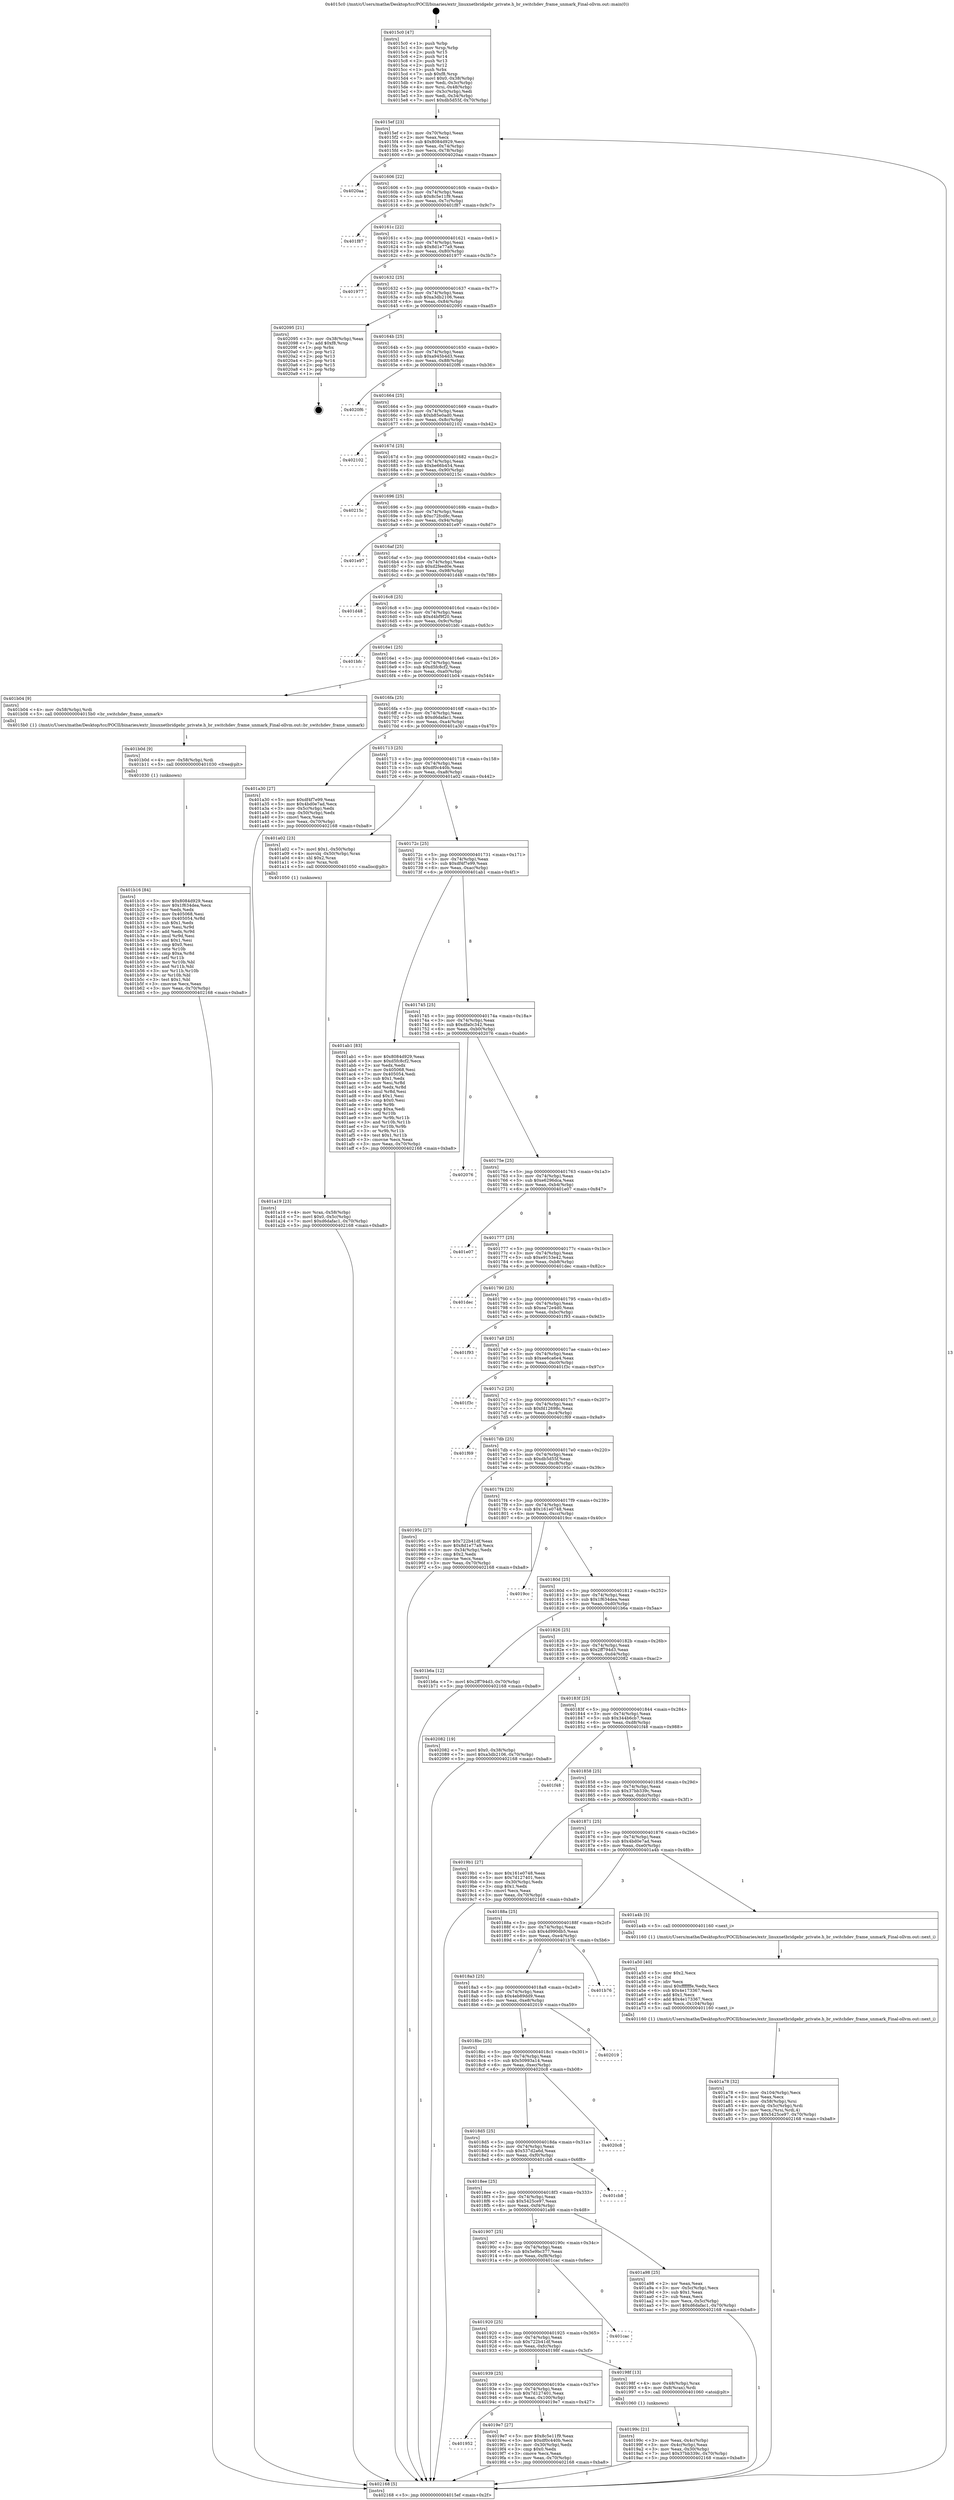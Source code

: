 digraph "0x4015c0" {
  label = "0x4015c0 (/mnt/c/Users/mathe/Desktop/tcc/POCII/binaries/extr_linuxnetbridgebr_private.h_br_switchdev_frame_unmark_Final-ollvm.out::main(0))"
  labelloc = "t"
  node[shape=record]

  Entry [label="",width=0.3,height=0.3,shape=circle,fillcolor=black,style=filled]
  "0x4015ef" [label="{
     0x4015ef [23]\l
     | [instrs]\l
     &nbsp;&nbsp;0x4015ef \<+3\>: mov -0x70(%rbp),%eax\l
     &nbsp;&nbsp;0x4015f2 \<+2\>: mov %eax,%ecx\l
     &nbsp;&nbsp;0x4015f4 \<+6\>: sub $0x8084d929,%ecx\l
     &nbsp;&nbsp;0x4015fa \<+3\>: mov %eax,-0x74(%rbp)\l
     &nbsp;&nbsp;0x4015fd \<+3\>: mov %ecx,-0x78(%rbp)\l
     &nbsp;&nbsp;0x401600 \<+6\>: je 00000000004020aa \<main+0xaea\>\l
  }"]
  "0x4020aa" [label="{
     0x4020aa\l
  }", style=dashed]
  "0x401606" [label="{
     0x401606 [22]\l
     | [instrs]\l
     &nbsp;&nbsp;0x401606 \<+5\>: jmp 000000000040160b \<main+0x4b\>\l
     &nbsp;&nbsp;0x40160b \<+3\>: mov -0x74(%rbp),%eax\l
     &nbsp;&nbsp;0x40160e \<+5\>: sub $0x8c5e11f9,%eax\l
     &nbsp;&nbsp;0x401613 \<+3\>: mov %eax,-0x7c(%rbp)\l
     &nbsp;&nbsp;0x401616 \<+6\>: je 0000000000401f87 \<main+0x9c7\>\l
  }"]
  Exit [label="",width=0.3,height=0.3,shape=circle,fillcolor=black,style=filled,peripheries=2]
  "0x401f87" [label="{
     0x401f87\l
  }", style=dashed]
  "0x40161c" [label="{
     0x40161c [22]\l
     | [instrs]\l
     &nbsp;&nbsp;0x40161c \<+5\>: jmp 0000000000401621 \<main+0x61\>\l
     &nbsp;&nbsp;0x401621 \<+3\>: mov -0x74(%rbp),%eax\l
     &nbsp;&nbsp;0x401624 \<+5\>: sub $0x8d1e77a9,%eax\l
     &nbsp;&nbsp;0x401629 \<+3\>: mov %eax,-0x80(%rbp)\l
     &nbsp;&nbsp;0x40162c \<+6\>: je 0000000000401977 \<main+0x3b7\>\l
  }"]
  "0x401b16" [label="{
     0x401b16 [84]\l
     | [instrs]\l
     &nbsp;&nbsp;0x401b16 \<+5\>: mov $0x8084d929,%eax\l
     &nbsp;&nbsp;0x401b1b \<+5\>: mov $0x1f634dea,%ecx\l
     &nbsp;&nbsp;0x401b20 \<+2\>: xor %edx,%edx\l
     &nbsp;&nbsp;0x401b22 \<+7\>: mov 0x405068,%esi\l
     &nbsp;&nbsp;0x401b29 \<+8\>: mov 0x405054,%r8d\l
     &nbsp;&nbsp;0x401b31 \<+3\>: sub $0x1,%edx\l
     &nbsp;&nbsp;0x401b34 \<+3\>: mov %esi,%r9d\l
     &nbsp;&nbsp;0x401b37 \<+3\>: add %edx,%r9d\l
     &nbsp;&nbsp;0x401b3a \<+4\>: imul %r9d,%esi\l
     &nbsp;&nbsp;0x401b3e \<+3\>: and $0x1,%esi\l
     &nbsp;&nbsp;0x401b41 \<+3\>: cmp $0x0,%esi\l
     &nbsp;&nbsp;0x401b44 \<+4\>: sete %r10b\l
     &nbsp;&nbsp;0x401b48 \<+4\>: cmp $0xa,%r8d\l
     &nbsp;&nbsp;0x401b4c \<+4\>: setl %r11b\l
     &nbsp;&nbsp;0x401b50 \<+3\>: mov %r10b,%bl\l
     &nbsp;&nbsp;0x401b53 \<+3\>: and %r11b,%bl\l
     &nbsp;&nbsp;0x401b56 \<+3\>: xor %r11b,%r10b\l
     &nbsp;&nbsp;0x401b59 \<+3\>: or %r10b,%bl\l
     &nbsp;&nbsp;0x401b5c \<+3\>: test $0x1,%bl\l
     &nbsp;&nbsp;0x401b5f \<+3\>: cmovne %ecx,%eax\l
     &nbsp;&nbsp;0x401b62 \<+3\>: mov %eax,-0x70(%rbp)\l
     &nbsp;&nbsp;0x401b65 \<+5\>: jmp 0000000000402168 \<main+0xba8\>\l
  }"]
  "0x401977" [label="{
     0x401977\l
  }", style=dashed]
  "0x401632" [label="{
     0x401632 [25]\l
     | [instrs]\l
     &nbsp;&nbsp;0x401632 \<+5\>: jmp 0000000000401637 \<main+0x77\>\l
     &nbsp;&nbsp;0x401637 \<+3\>: mov -0x74(%rbp),%eax\l
     &nbsp;&nbsp;0x40163a \<+5\>: sub $0xa3db2106,%eax\l
     &nbsp;&nbsp;0x40163f \<+6\>: mov %eax,-0x84(%rbp)\l
     &nbsp;&nbsp;0x401645 \<+6\>: je 0000000000402095 \<main+0xad5\>\l
  }"]
  "0x401b0d" [label="{
     0x401b0d [9]\l
     | [instrs]\l
     &nbsp;&nbsp;0x401b0d \<+4\>: mov -0x58(%rbp),%rdi\l
     &nbsp;&nbsp;0x401b11 \<+5\>: call 0000000000401030 \<free@plt\>\l
     | [calls]\l
     &nbsp;&nbsp;0x401030 \{1\} (unknown)\l
  }"]
  "0x402095" [label="{
     0x402095 [21]\l
     | [instrs]\l
     &nbsp;&nbsp;0x402095 \<+3\>: mov -0x38(%rbp),%eax\l
     &nbsp;&nbsp;0x402098 \<+7\>: add $0xf8,%rsp\l
     &nbsp;&nbsp;0x40209f \<+1\>: pop %rbx\l
     &nbsp;&nbsp;0x4020a0 \<+2\>: pop %r12\l
     &nbsp;&nbsp;0x4020a2 \<+2\>: pop %r13\l
     &nbsp;&nbsp;0x4020a4 \<+2\>: pop %r14\l
     &nbsp;&nbsp;0x4020a6 \<+2\>: pop %r15\l
     &nbsp;&nbsp;0x4020a8 \<+1\>: pop %rbp\l
     &nbsp;&nbsp;0x4020a9 \<+1\>: ret\l
  }"]
  "0x40164b" [label="{
     0x40164b [25]\l
     | [instrs]\l
     &nbsp;&nbsp;0x40164b \<+5\>: jmp 0000000000401650 \<main+0x90\>\l
     &nbsp;&nbsp;0x401650 \<+3\>: mov -0x74(%rbp),%eax\l
     &nbsp;&nbsp;0x401653 \<+5\>: sub $0xa945b4d3,%eax\l
     &nbsp;&nbsp;0x401658 \<+6\>: mov %eax,-0x88(%rbp)\l
     &nbsp;&nbsp;0x40165e \<+6\>: je 00000000004020f6 \<main+0xb36\>\l
  }"]
  "0x401a78" [label="{
     0x401a78 [32]\l
     | [instrs]\l
     &nbsp;&nbsp;0x401a78 \<+6\>: mov -0x104(%rbp),%ecx\l
     &nbsp;&nbsp;0x401a7e \<+3\>: imul %eax,%ecx\l
     &nbsp;&nbsp;0x401a81 \<+4\>: mov -0x58(%rbp),%rsi\l
     &nbsp;&nbsp;0x401a85 \<+4\>: movslq -0x5c(%rbp),%rdi\l
     &nbsp;&nbsp;0x401a89 \<+3\>: mov %ecx,(%rsi,%rdi,4)\l
     &nbsp;&nbsp;0x401a8c \<+7\>: movl $0x5425ce97,-0x70(%rbp)\l
     &nbsp;&nbsp;0x401a93 \<+5\>: jmp 0000000000402168 \<main+0xba8\>\l
  }"]
  "0x4020f6" [label="{
     0x4020f6\l
  }", style=dashed]
  "0x401664" [label="{
     0x401664 [25]\l
     | [instrs]\l
     &nbsp;&nbsp;0x401664 \<+5\>: jmp 0000000000401669 \<main+0xa9\>\l
     &nbsp;&nbsp;0x401669 \<+3\>: mov -0x74(%rbp),%eax\l
     &nbsp;&nbsp;0x40166c \<+5\>: sub $0xb85e0ad0,%eax\l
     &nbsp;&nbsp;0x401671 \<+6\>: mov %eax,-0x8c(%rbp)\l
     &nbsp;&nbsp;0x401677 \<+6\>: je 0000000000402102 \<main+0xb42\>\l
  }"]
  "0x401a50" [label="{
     0x401a50 [40]\l
     | [instrs]\l
     &nbsp;&nbsp;0x401a50 \<+5\>: mov $0x2,%ecx\l
     &nbsp;&nbsp;0x401a55 \<+1\>: cltd\l
     &nbsp;&nbsp;0x401a56 \<+2\>: idiv %ecx\l
     &nbsp;&nbsp;0x401a58 \<+6\>: imul $0xfffffffe,%edx,%ecx\l
     &nbsp;&nbsp;0x401a5e \<+6\>: sub $0x4e173367,%ecx\l
     &nbsp;&nbsp;0x401a64 \<+3\>: add $0x1,%ecx\l
     &nbsp;&nbsp;0x401a67 \<+6\>: add $0x4e173367,%ecx\l
     &nbsp;&nbsp;0x401a6d \<+6\>: mov %ecx,-0x104(%rbp)\l
     &nbsp;&nbsp;0x401a73 \<+5\>: call 0000000000401160 \<next_i\>\l
     | [calls]\l
     &nbsp;&nbsp;0x401160 \{1\} (/mnt/c/Users/mathe/Desktop/tcc/POCII/binaries/extr_linuxnetbridgebr_private.h_br_switchdev_frame_unmark_Final-ollvm.out::next_i)\l
  }"]
  "0x402102" [label="{
     0x402102\l
  }", style=dashed]
  "0x40167d" [label="{
     0x40167d [25]\l
     | [instrs]\l
     &nbsp;&nbsp;0x40167d \<+5\>: jmp 0000000000401682 \<main+0xc2\>\l
     &nbsp;&nbsp;0x401682 \<+3\>: mov -0x74(%rbp),%eax\l
     &nbsp;&nbsp;0x401685 \<+5\>: sub $0xbe66b454,%eax\l
     &nbsp;&nbsp;0x40168a \<+6\>: mov %eax,-0x90(%rbp)\l
     &nbsp;&nbsp;0x401690 \<+6\>: je 000000000040215c \<main+0xb9c\>\l
  }"]
  "0x401a19" [label="{
     0x401a19 [23]\l
     | [instrs]\l
     &nbsp;&nbsp;0x401a19 \<+4\>: mov %rax,-0x58(%rbp)\l
     &nbsp;&nbsp;0x401a1d \<+7\>: movl $0x0,-0x5c(%rbp)\l
     &nbsp;&nbsp;0x401a24 \<+7\>: movl $0xd6dafac1,-0x70(%rbp)\l
     &nbsp;&nbsp;0x401a2b \<+5\>: jmp 0000000000402168 \<main+0xba8\>\l
  }"]
  "0x40215c" [label="{
     0x40215c\l
  }", style=dashed]
  "0x401696" [label="{
     0x401696 [25]\l
     | [instrs]\l
     &nbsp;&nbsp;0x401696 \<+5\>: jmp 000000000040169b \<main+0xdb\>\l
     &nbsp;&nbsp;0x40169b \<+3\>: mov -0x74(%rbp),%eax\l
     &nbsp;&nbsp;0x40169e \<+5\>: sub $0xc72fcd8c,%eax\l
     &nbsp;&nbsp;0x4016a3 \<+6\>: mov %eax,-0x94(%rbp)\l
     &nbsp;&nbsp;0x4016a9 \<+6\>: je 0000000000401e97 \<main+0x8d7\>\l
  }"]
  "0x401952" [label="{
     0x401952\l
  }", style=dashed]
  "0x401e97" [label="{
     0x401e97\l
  }", style=dashed]
  "0x4016af" [label="{
     0x4016af [25]\l
     | [instrs]\l
     &nbsp;&nbsp;0x4016af \<+5\>: jmp 00000000004016b4 \<main+0xf4\>\l
     &nbsp;&nbsp;0x4016b4 \<+3\>: mov -0x74(%rbp),%eax\l
     &nbsp;&nbsp;0x4016b7 \<+5\>: sub $0xd2feed0e,%eax\l
     &nbsp;&nbsp;0x4016bc \<+6\>: mov %eax,-0x98(%rbp)\l
     &nbsp;&nbsp;0x4016c2 \<+6\>: je 0000000000401d48 \<main+0x788\>\l
  }"]
  "0x4019e7" [label="{
     0x4019e7 [27]\l
     | [instrs]\l
     &nbsp;&nbsp;0x4019e7 \<+5\>: mov $0x8c5e11f9,%eax\l
     &nbsp;&nbsp;0x4019ec \<+5\>: mov $0xdf0c440b,%ecx\l
     &nbsp;&nbsp;0x4019f1 \<+3\>: mov -0x30(%rbp),%edx\l
     &nbsp;&nbsp;0x4019f4 \<+3\>: cmp $0x0,%edx\l
     &nbsp;&nbsp;0x4019f7 \<+3\>: cmove %ecx,%eax\l
     &nbsp;&nbsp;0x4019fa \<+3\>: mov %eax,-0x70(%rbp)\l
     &nbsp;&nbsp;0x4019fd \<+5\>: jmp 0000000000402168 \<main+0xba8\>\l
  }"]
  "0x401d48" [label="{
     0x401d48\l
  }", style=dashed]
  "0x4016c8" [label="{
     0x4016c8 [25]\l
     | [instrs]\l
     &nbsp;&nbsp;0x4016c8 \<+5\>: jmp 00000000004016cd \<main+0x10d\>\l
     &nbsp;&nbsp;0x4016cd \<+3\>: mov -0x74(%rbp),%eax\l
     &nbsp;&nbsp;0x4016d0 \<+5\>: sub $0xd4bf9f20,%eax\l
     &nbsp;&nbsp;0x4016d5 \<+6\>: mov %eax,-0x9c(%rbp)\l
     &nbsp;&nbsp;0x4016db \<+6\>: je 0000000000401bfc \<main+0x63c\>\l
  }"]
  "0x40199c" [label="{
     0x40199c [21]\l
     | [instrs]\l
     &nbsp;&nbsp;0x40199c \<+3\>: mov %eax,-0x4c(%rbp)\l
     &nbsp;&nbsp;0x40199f \<+3\>: mov -0x4c(%rbp),%eax\l
     &nbsp;&nbsp;0x4019a2 \<+3\>: mov %eax,-0x30(%rbp)\l
     &nbsp;&nbsp;0x4019a5 \<+7\>: movl $0x37bb339c,-0x70(%rbp)\l
     &nbsp;&nbsp;0x4019ac \<+5\>: jmp 0000000000402168 \<main+0xba8\>\l
  }"]
  "0x401bfc" [label="{
     0x401bfc\l
  }", style=dashed]
  "0x4016e1" [label="{
     0x4016e1 [25]\l
     | [instrs]\l
     &nbsp;&nbsp;0x4016e1 \<+5\>: jmp 00000000004016e6 \<main+0x126\>\l
     &nbsp;&nbsp;0x4016e6 \<+3\>: mov -0x74(%rbp),%eax\l
     &nbsp;&nbsp;0x4016e9 \<+5\>: sub $0xd5fc8cf2,%eax\l
     &nbsp;&nbsp;0x4016ee \<+6\>: mov %eax,-0xa0(%rbp)\l
     &nbsp;&nbsp;0x4016f4 \<+6\>: je 0000000000401b04 \<main+0x544\>\l
  }"]
  "0x401939" [label="{
     0x401939 [25]\l
     | [instrs]\l
     &nbsp;&nbsp;0x401939 \<+5\>: jmp 000000000040193e \<main+0x37e\>\l
     &nbsp;&nbsp;0x40193e \<+3\>: mov -0x74(%rbp),%eax\l
     &nbsp;&nbsp;0x401941 \<+5\>: sub $0x7d127401,%eax\l
     &nbsp;&nbsp;0x401946 \<+6\>: mov %eax,-0x100(%rbp)\l
     &nbsp;&nbsp;0x40194c \<+6\>: je 00000000004019e7 \<main+0x427\>\l
  }"]
  "0x401b04" [label="{
     0x401b04 [9]\l
     | [instrs]\l
     &nbsp;&nbsp;0x401b04 \<+4\>: mov -0x58(%rbp),%rdi\l
     &nbsp;&nbsp;0x401b08 \<+5\>: call 00000000004015b0 \<br_switchdev_frame_unmark\>\l
     | [calls]\l
     &nbsp;&nbsp;0x4015b0 \{1\} (/mnt/c/Users/mathe/Desktop/tcc/POCII/binaries/extr_linuxnetbridgebr_private.h_br_switchdev_frame_unmark_Final-ollvm.out::br_switchdev_frame_unmark)\l
  }"]
  "0x4016fa" [label="{
     0x4016fa [25]\l
     | [instrs]\l
     &nbsp;&nbsp;0x4016fa \<+5\>: jmp 00000000004016ff \<main+0x13f\>\l
     &nbsp;&nbsp;0x4016ff \<+3\>: mov -0x74(%rbp),%eax\l
     &nbsp;&nbsp;0x401702 \<+5\>: sub $0xd6dafac1,%eax\l
     &nbsp;&nbsp;0x401707 \<+6\>: mov %eax,-0xa4(%rbp)\l
     &nbsp;&nbsp;0x40170d \<+6\>: je 0000000000401a30 \<main+0x470\>\l
  }"]
  "0x40198f" [label="{
     0x40198f [13]\l
     | [instrs]\l
     &nbsp;&nbsp;0x40198f \<+4\>: mov -0x48(%rbp),%rax\l
     &nbsp;&nbsp;0x401993 \<+4\>: mov 0x8(%rax),%rdi\l
     &nbsp;&nbsp;0x401997 \<+5\>: call 0000000000401060 \<atoi@plt\>\l
     | [calls]\l
     &nbsp;&nbsp;0x401060 \{1\} (unknown)\l
  }"]
  "0x401a30" [label="{
     0x401a30 [27]\l
     | [instrs]\l
     &nbsp;&nbsp;0x401a30 \<+5\>: mov $0xdf4f7e99,%eax\l
     &nbsp;&nbsp;0x401a35 \<+5\>: mov $0x4bd0e7ad,%ecx\l
     &nbsp;&nbsp;0x401a3a \<+3\>: mov -0x5c(%rbp),%edx\l
     &nbsp;&nbsp;0x401a3d \<+3\>: cmp -0x50(%rbp),%edx\l
     &nbsp;&nbsp;0x401a40 \<+3\>: cmovl %ecx,%eax\l
     &nbsp;&nbsp;0x401a43 \<+3\>: mov %eax,-0x70(%rbp)\l
     &nbsp;&nbsp;0x401a46 \<+5\>: jmp 0000000000402168 \<main+0xba8\>\l
  }"]
  "0x401713" [label="{
     0x401713 [25]\l
     | [instrs]\l
     &nbsp;&nbsp;0x401713 \<+5\>: jmp 0000000000401718 \<main+0x158\>\l
     &nbsp;&nbsp;0x401718 \<+3\>: mov -0x74(%rbp),%eax\l
     &nbsp;&nbsp;0x40171b \<+5\>: sub $0xdf0c440b,%eax\l
     &nbsp;&nbsp;0x401720 \<+6\>: mov %eax,-0xa8(%rbp)\l
     &nbsp;&nbsp;0x401726 \<+6\>: je 0000000000401a02 \<main+0x442\>\l
  }"]
  "0x401920" [label="{
     0x401920 [25]\l
     | [instrs]\l
     &nbsp;&nbsp;0x401920 \<+5\>: jmp 0000000000401925 \<main+0x365\>\l
     &nbsp;&nbsp;0x401925 \<+3\>: mov -0x74(%rbp),%eax\l
     &nbsp;&nbsp;0x401928 \<+5\>: sub $0x722b41df,%eax\l
     &nbsp;&nbsp;0x40192d \<+6\>: mov %eax,-0xfc(%rbp)\l
     &nbsp;&nbsp;0x401933 \<+6\>: je 000000000040198f \<main+0x3cf\>\l
  }"]
  "0x401a02" [label="{
     0x401a02 [23]\l
     | [instrs]\l
     &nbsp;&nbsp;0x401a02 \<+7\>: movl $0x1,-0x50(%rbp)\l
     &nbsp;&nbsp;0x401a09 \<+4\>: movslq -0x50(%rbp),%rax\l
     &nbsp;&nbsp;0x401a0d \<+4\>: shl $0x2,%rax\l
     &nbsp;&nbsp;0x401a11 \<+3\>: mov %rax,%rdi\l
     &nbsp;&nbsp;0x401a14 \<+5\>: call 0000000000401050 \<malloc@plt\>\l
     | [calls]\l
     &nbsp;&nbsp;0x401050 \{1\} (unknown)\l
  }"]
  "0x40172c" [label="{
     0x40172c [25]\l
     | [instrs]\l
     &nbsp;&nbsp;0x40172c \<+5\>: jmp 0000000000401731 \<main+0x171\>\l
     &nbsp;&nbsp;0x401731 \<+3\>: mov -0x74(%rbp),%eax\l
     &nbsp;&nbsp;0x401734 \<+5\>: sub $0xdf4f7e99,%eax\l
     &nbsp;&nbsp;0x401739 \<+6\>: mov %eax,-0xac(%rbp)\l
     &nbsp;&nbsp;0x40173f \<+6\>: je 0000000000401ab1 \<main+0x4f1\>\l
  }"]
  "0x401cac" [label="{
     0x401cac\l
  }", style=dashed]
  "0x401ab1" [label="{
     0x401ab1 [83]\l
     | [instrs]\l
     &nbsp;&nbsp;0x401ab1 \<+5\>: mov $0x8084d929,%eax\l
     &nbsp;&nbsp;0x401ab6 \<+5\>: mov $0xd5fc8cf2,%ecx\l
     &nbsp;&nbsp;0x401abb \<+2\>: xor %edx,%edx\l
     &nbsp;&nbsp;0x401abd \<+7\>: mov 0x405068,%esi\l
     &nbsp;&nbsp;0x401ac4 \<+7\>: mov 0x405054,%edi\l
     &nbsp;&nbsp;0x401acb \<+3\>: sub $0x1,%edx\l
     &nbsp;&nbsp;0x401ace \<+3\>: mov %esi,%r8d\l
     &nbsp;&nbsp;0x401ad1 \<+3\>: add %edx,%r8d\l
     &nbsp;&nbsp;0x401ad4 \<+4\>: imul %r8d,%esi\l
     &nbsp;&nbsp;0x401ad8 \<+3\>: and $0x1,%esi\l
     &nbsp;&nbsp;0x401adb \<+3\>: cmp $0x0,%esi\l
     &nbsp;&nbsp;0x401ade \<+4\>: sete %r9b\l
     &nbsp;&nbsp;0x401ae2 \<+3\>: cmp $0xa,%edi\l
     &nbsp;&nbsp;0x401ae5 \<+4\>: setl %r10b\l
     &nbsp;&nbsp;0x401ae9 \<+3\>: mov %r9b,%r11b\l
     &nbsp;&nbsp;0x401aec \<+3\>: and %r10b,%r11b\l
     &nbsp;&nbsp;0x401aef \<+3\>: xor %r10b,%r9b\l
     &nbsp;&nbsp;0x401af2 \<+3\>: or %r9b,%r11b\l
     &nbsp;&nbsp;0x401af5 \<+4\>: test $0x1,%r11b\l
     &nbsp;&nbsp;0x401af9 \<+3\>: cmovne %ecx,%eax\l
     &nbsp;&nbsp;0x401afc \<+3\>: mov %eax,-0x70(%rbp)\l
     &nbsp;&nbsp;0x401aff \<+5\>: jmp 0000000000402168 \<main+0xba8\>\l
  }"]
  "0x401745" [label="{
     0x401745 [25]\l
     | [instrs]\l
     &nbsp;&nbsp;0x401745 \<+5\>: jmp 000000000040174a \<main+0x18a\>\l
     &nbsp;&nbsp;0x40174a \<+3\>: mov -0x74(%rbp),%eax\l
     &nbsp;&nbsp;0x40174d \<+5\>: sub $0xdfa0c342,%eax\l
     &nbsp;&nbsp;0x401752 \<+6\>: mov %eax,-0xb0(%rbp)\l
     &nbsp;&nbsp;0x401758 \<+6\>: je 0000000000402076 \<main+0xab6\>\l
  }"]
  "0x401907" [label="{
     0x401907 [25]\l
     | [instrs]\l
     &nbsp;&nbsp;0x401907 \<+5\>: jmp 000000000040190c \<main+0x34c\>\l
     &nbsp;&nbsp;0x40190c \<+3\>: mov -0x74(%rbp),%eax\l
     &nbsp;&nbsp;0x40190f \<+5\>: sub $0x5e9bc377,%eax\l
     &nbsp;&nbsp;0x401914 \<+6\>: mov %eax,-0xf8(%rbp)\l
     &nbsp;&nbsp;0x40191a \<+6\>: je 0000000000401cac \<main+0x6ec\>\l
  }"]
  "0x402076" [label="{
     0x402076\l
  }", style=dashed]
  "0x40175e" [label="{
     0x40175e [25]\l
     | [instrs]\l
     &nbsp;&nbsp;0x40175e \<+5\>: jmp 0000000000401763 \<main+0x1a3\>\l
     &nbsp;&nbsp;0x401763 \<+3\>: mov -0x74(%rbp),%eax\l
     &nbsp;&nbsp;0x401766 \<+5\>: sub $0xe6296dca,%eax\l
     &nbsp;&nbsp;0x40176b \<+6\>: mov %eax,-0xb4(%rbp)\l
     &nbsp;&nbsp;0x401771 \<+6\>: je 0000000000401e07 \<main+0x847\>\l
  }"]
  "0x401a98" [label="{
     0x401a98 [25]\l
     | [instrs]\l
     &nbsp;&nbsp;0x401a98 \<+2\>: xor %eax,%eax\l
     &nbsp;&nbsp;0x401a9a \<+3\>: mov -0x5c(%rbp),%ecx\l
     &nbsp;&nbsp;0x401a9d \<+3\>: sub $0x1,%eax\l
     &nbsp;&nbsp;0x401aa0 \<+2\>: sub %eax,%ecx\l
     &nbsp;&nbsp;0x401aa2 \<+3\>: mov %ecx,-0x5c(%rbp)\l
     &nbsp;&nbsp;0x401aa5 \<+7\>: movl $0xd6dafac1,-0x70(%rbp)\l
     &nbsp;&nbsp;0x401aac \<+5\>: jmp 0000000000402168 \<main+0xba8\>\l
  }"]
  "0x401e07" [label="{
     0x401e07\l
  }", style=dashed]
  "0x401777" [label="{
     0x401777 [25]\l
     | [instrs]\l
     &nbsp;&nbsp;0x401777 \<+5\>: jmp 000000000040177c \<main+0x1bc\>\l
     &nbsp;&nbsp;0x40177c \<+3\>: mov -0x74(%rbp),%eax\l
     &nbsp;&nbsp;0x40177f \<+5\>: sub $0xe9153e42,%eax\l
     &nbsp;&nbsp;0x401784 \<+6\>: mov %eax,-0xb8(%rbp)\l
     &nbsp;&nbsp;0x40178a \<+6\>: je 0000000000401dec \<main+0x82c\>\l
  }"]
  "0x4018ee" [label="{
     0x4018ee [25]\l
     | [instrs]\l
     &nbsp;&nbsp;0x4018ee \<+5\>: jmp 00000000004018f3 \<main+0x333\>\l
     &nbsp;&nbsp;0x4018f3 \<+3\>: mov -0x74(%rbp),%eax\l
     &nbsp;&nbsp;0x4018f6 \<+5\>: sub $0x5425ce97,%eax\l
     &nbsp;&nbsp;0x4018fb \<+6\>: mov %eax,-0xf4(%rbp)\l
     &nbsp;&nbsp;0x401901 \<+6\>: je 0000000000401a98 \<main+0x4d8\>\l
  }"]
  "0x401dec" [label="{
     0x401dec\l
  }", style=dashed]
  "0x401790" [label="{
     0x401790 [25]\l
     | [instrs]\l
     &nbsp;&nbsp;0x401790 \<+5\>: jmp 0000000000401795 \<main+0x1d5\>\l
     &nbsp;&nbsp;0x401795 \<+3\>: mov -0x74(%rbp),%eax\l
     &nbsp;&nbsp;0x401798 \<+5\>: sub $0xea72e4d0,%eax\l
     &nbsp;&nbsp;0x40179d \<+6\>: mov %eax,-0xbc(%rbp)\l
     &nbsp;&nbsp;0x4017a3 \<+6\>: je 0000000000401f93 \<main+0x9d3\>\l
  }"]
  "0x401cb8" [label="{
     0x401cb8\l
  }", style=dashed]
  "0x401f93" [label="{
     0x401f93\l
  }", style=dashed]
  "0x4017a9" [label="{
     0x4017a9 [25]\l
     | [instrs]\l
     &nbsp;&nbsp;0x4017a9 \<+5\>: jmp 00000000004017ae \<main+0x1ee\>\l
     &nbsp;&nbsp;0x4017ae \<+3\>: mov -0x74(%rbp),%eax\l
     &nbsp;&nbsp;0x4017b1 \<+5\>: sub $0xee6ca6e4,%eax\l
     &nbsp;&nbsp;0x4017b6 \<+6\>: mov %eax,-0xc0(%rbp)\l
     &nbsp;&nbsp;0x4017bc \<+6\>: je 0000000000401f3c \<main+0x97c\>\l
  }"]
  "0x4018d5" [label="{
     0x4018d5 [25]\l
     | [instrs]\l
     &nbsp;&nbsp;0x4018d5 \<+5\>: jmp 00000000004018da \<main+0x31a\>\l
     &nbsp;&nbsp;0x4018da \<+3\>: mov -0x74(%rbp),%eax\l
     &nbsp;&nbsp;0x4018dd \<+5\>: sub $0x537d2a6d,%eax\l
     &nbsp;&nbsp;0x4018e2 \<+6\>: mov %eax,-0xf0(%rbp)\l
     &nbsp;&nbsp;0x4018e8 \<+6\>: je 0000000000401cb8 \<main+0x6f8\>\l
  }"]
  "0x401f3c" [label="{
     0x401f3c\l
  }", style=dashed]
  "0x4017c2" [label="{
     0x4017c2 [25]\l
     | [instrs]\l
     &nbsp;&nbsp;0x4017c2 \<+5\>: jmp 00000000004017c7 \<main+0x207\>\l
     &nbsp;&nbsp;0x4017c7 \<+3\>: mov -0x74(%rbp),%eax\l
     &nbsp;&nbsp;0x4017ca \<+5\>: sub $0xfd12698c,%eax\l
     &nbsp;&nbsp;0x4017cf \<+6\>: mov %eax,-0xc4(%rbp)\l
     &nbsp;&nbsp;0x4017d5 \<+6\>: je 0000000000401f69 \<main+0x9a9\>\l
  }"]
  "0x4020c8" [label="{
     0x4020c8\l
  }", style=dashed]
  "0x401f69" [label="{
     0x401f69\l
  }", style=dashed]
  "0x4017db" [label="{
     0x4017db [25]\l
     | [instrs]\l
     &nbsp;&nbsp;0x4017db \<+5\>: jmp 00000000004017e0 \<main+0x220\>\l
     &nbsp;&nbsp;0x4017e0 \<+3\>: mov -0x74(%rbp),%eax\l
     &nbsp;&nbsp;0x4017e3 \<+5\>: sub $0xdb5d55f,%eax\l
     &nbsp;&nbsp;0x4017e8 \<+6\>: mov %eax,-0xc8(%rbp)\l
     &nbsp;&nbsp;0x4017ee \<+6\>: je 000000000040195c \<main+0x39c\>\l
  }"]
  "0x4018bc" [label="{
     0x4018bc [25]\l
     | [instrs]\l
     &nbsp;&nbsp;0x4018bc \<+5\>: jmp 00000000004018c1 \<main+0x301\>\l
     &nbsp;&nbsp;0x4018c1 \<+3\>: mov -0x74(%rbp),%eax\l
     &nbsp;&nbsp;0x4018c4 \<+5\>: sub $0x50993a14,%eax\l
     &nbsp;&nbsp;0x4018c9 \<+6\>: mov %eax,-0xec(%rbp)\l
     &nbsp;&nbsp;0x4018cf \<+6\>: je 00000000004020c8 \<main+0xb08\>\l
  }"]
  "0x40195c" [label="{
     0x40195c [27]\l
     | [instrs]\l
     &nbsp;&nbsp;0x40195c \<+5\>: mov $0x722b41df,%eax\l
     &nbsp;&nbsp;0x401961 \<+5\>: mov $0x8d1e77a9,%ecx\l
     &nbsp;&nbsp;0x401966 \<+3\>: mov -0x34(%rbp),%edx\l
     &nbsp;&nbsp;0x401969 \<+3\>: cmp $0x2,%edx\l
     &nbsp;&nbsp;0x40196c \<+3\>: cmovne %ecx,%eax\l
     &nbsp;&nbsp;0x40196f \<+3\>: mov %eax,-0x70(%rbp)\l
     &nbsp;&nbsp;0x401972 \<+5\>: jmp 0000000000402168 \<main+0xba8\>\l
  }"]
  "0x4017f4" [label="{
     0x4017f4 [25]\l
     | [instrs]\l
     &nbsp;&nbsp;0x4017f4 \<+5\>: jmp 00000000004017f9 \<main+0x239\>\l
     &nbsp;&nbsp;0x4017f9 \<+3\>: mov -0x74(%rbp),%eax\l
     &nbsp;&nbsp;0x4017fc \<+5\>: sub $0x161e0748,%eax\l
     &nbsp;&nbsp;0x401801 \<+6\>: mov %eax,-0xcc(%rbp)\l
     &nbsp;&nbsp;0x401807 \<+6\>: je 00000000004019cc \<main+0x40c\>\l
  }"]
  "0x402168" [label="{
     0x402168 [5]\l
     | [instrs]\l
     &nbsp;&nbsp;0x402168 \<+5\>: jmp 00000000004015ef \<main+0x2f\>\l
  }"]
  "0x4015c0" [label="{
     0x4015c0 [47]\l
     | [instrs]\l
     &nbsp;&nbsp;0x4015c0 \<+1\>: push %rbp\l
     &nbsp;&nbsp;0x4015c1 \<+3\>: mov %rsp,%rbp\l
     &nbsp;&nbsp;0x4015c4 \<+2\>: push %r15\l
     &nbsp;&nbsp;0x4015c6 \<+2\>: push %r14\l
     &nbsp;&nbsp;0x4015c8 \<+2\>: push %r13\l
     &nbsp;&nbsp;0x4015ca \<+2\>: push %r12\l
     &nbsp;&nbsp;0x4015cc \<+1\>: push %rbx\l
     &nbsp;&nbsp;0x4015cd \<+7\>: sub $0xf8,%rsp\l
     &nbsp;&nbsp;0x4015d4 \<+7\>: movl $0x0,-0x38(%rbp)\l
     &nbsp;&nbsp;0x4015db \<+3\>: mov %edi,-0x3c(%rbp)\l
     &nbsp;&nbsp;0x4015de \<+4\>: mov %rsi,-0x48(%rbp)\l
     &nbsp;&nbsp;0x4015e2 \<+3\>: mov -0x3c(%rbp),%edi\l
     &nbsp;&nbsp;0x4015e5 \<+3\>: mov %edi,-0x34(%rbp)\l
     &nbsp;&nbsp;0x4015e8 \<+7\>: movl $0xdb5d55f,-0x70(%rbp)\l
  }"]
  "0x402019" [label="{
     0x402019\l
  }", style=dashed]
  "0x4019cc" [label="{
     0x4019cc\l
  }", style=dashed]
  "0x40180d" [label="{
     0x40180d [25]\l
     | [instrs]\l
     &nbsp;&nbsp;0x40180d \<+5\>: jmp 0000000000401812 \<main+0x252\>\l
     &nbsp;&nbsp;0x401812 \<+3\>: mov -0x74(%rbp),%eax\l
     &nbsp;&nbsp;0x401815 \<+5\>: sub $0x1f634dea,%eax\l
     &nbsp;&nbsp;0x40181a \<+6\>: mov %eax,-0xd0(%rbp)\l
     &nbsp;&nbsp;0x401820 \<+6\>: je 0000000000401b6a \<main+0x5aa\>\l
  }"]
  "0x4018a3" [label="{
     0x4018a3 [25]\l
     | [instrs]\l
     &nbsp;&nbsp;0x4018a3 \<+5\>: jmp 00000000004018a8 \<main+0x2e8\>\l
     &nbsp;&nbsp;0x4018a8 \<+3\>: mov -0x74(%rbp),%eax\l
     &nbsp;&nbsp;0x4018ab \<+5\>: sub $0x4eb89dd9,%eax\l
     &nbsp;&nbsp;0x4018b0 \<+6\>: mov %eax,-0xe8(%rbp)\l
     &nbsp;&nbsp;0x4018b6 \<+6\>: je 0000000000402019 \<main+0xa59\>\l
  }"]
  "0x401b6a" [label="{
     0x401b6a [12]\l
     | [instrs]\l
     &nbsp;&nbsp;0x401b6a \<+7\>: movl $0x2ff794d3,-0x70(%rbp)\l
     &nbsp;&nbsp;0x401b71 \<+5\>: jmp 0000000000402168 \<main+0xba8\>\l
  }"]
  "0x401826" [label="{
     0x401826 [25]\l
     | [instrs]\l
     &nbsp;&nbsp;0x401826 \<+5\>: jmp 000000000040182b \<main+0x26b\>\l
     &nbsp;&nbsp;0x40182b \<+3\>: mov -0x74(%rbp),%eax\l
     &nbsp;&nbsp;0x40182e \<+5\>: sub $0x2ff794d3,%eax\l
     &nbsp;&nbsp;0x401833 \<+6\>: mov %eax,-0xd4(%rbp)\l
     &nbsp;&nbsp;0x401839 \<+6\>: je 0000000000402082 \<main+0xac2\>\l
  }"]
  "0x401b76" [label="{
     0x401b76\l
  }", style=dashed]
  "0x402082" [label="{
     0x402082 [19]\l
     | [instrs]\l
     &nbsp;&nbsp;0x402082 \<+7\>: movl $0x0,-0x38(%rbp)\l
     &nbsp;&nbsp;0x402089 \<+7\>: movl $0xa3db2106,-0x70(%rbp)\l
     &nbsp;&nbsp;0x402090 \<+5\>: jmp 0000000000402168 \<main+0xba8\>\l
  }"]
  "0x40183f" [label="{
     0x40183f [25]\l
     | [instrs]\l
     &nbsp;&nbsp;0x40183f \<+5\>: jmp 0000000000401844 \<main+0x284\>\l
     &nbsp;&nbsp;0x401844 \<+3\>: mov -0x74(%rbp),%eax\l
     &nbsp;&nbsp;0x401847 \<+5\>: sub $0x344b6cb7,%eax\l
     &nbsp;&nbsp;0x40184c \<+6\>: mov %eax,-0xd8(%rbp)\l
     &nbsp;&nbsp;0x401852 \<+6\>: je 0000000000401f48 \<main+0x988\>\l
  }"]
  "0x40188a" [label="{
     0x40188a [25]\l
     | [instrs]\l
     &nbsp;&nbsp;0x40188a \<+5\>: jmp 000000000040188f \<main+0x2cf\>\l
     &nbsp;&nbsp;0x40188f \<+3\>: mov -0x74(%rbp),%eax\l
     &nbsp;&nbsp;0x401892 \<+5\>: sub $0x4d990db5,%eax\l
     &nbsp;&nbsp;0x401897 \<+6\>: mov %eax,-0xe4(%rbp)\l
     &nbsp;&nbsp;0x40189d \<+6\>: je 0000000000401b76 \<main+0x5b6\>\l
  }"]
  "0x401f48" [label="{
     0x401f48\l
  }", style=dashed]
  "0x401858" [label="{
     0x401858 [25]\l
     | [instrs]\l
     &nbsp;&nbsp;0x401858 \<+5\>: jmp 000000000040185d \<main+0x29d\>\l
     &nbsp;&nbsp;0x40185d \<+3\>: mov -0x74(%rbp),%eax\l
     &nbsp;&nbsp;0x401860 \<+5\>: sub $0x37bb339c,%eax\l
     &nbsp;&nbsp;0x401865 \<+6\>: mov %eax,-0xdc(%rbp)\l
     &nbsp;&nbsp;0x40186b \<+6\>: je 00000000004019b1 \<main+0x3f1\>\l
  }"]
  "0x401a4b" [label="{
     0x401a4b [5]\l
     | [instrs]\l
     &nbsp;&nbsp;0x401a4b \<+5\>: call 0000000000401160 \<next_i\>\l
     | [calls]\l
     &nbsp;&nbsp;0x401160 \{1\} (/mnt/c/Users/mathe/Desktop/tcc/POCII/binaries/extr_linuxnetbridgebr_private.h_br_switchdev_frame_unmark_Final-ollvm.out::next_i)\l
  }"]
  "0x4019b1" [label="{
     0x4019b1 [27]\l
     | [instrs]\l
     &nbsp;&nbsp;0x4019b1 \<+5\>: mov $0x161e0748,%eax\l
     &nbsp;&nbsp;0x4019b6 \<+5\>: mov $0x7d127401,%ecx\l
     &nbsp;&nbsp;0x4019bb \<+3\>: mov -0x30(%rbp),%edx\l
     &nbsp;&nbsp;0x4019be \<+3\>: cmp $0x1,%edx\l
     &nbsp;&nbsp;0x4019c1 \<+3\>: cmovl %ecx,%eax\l
     &nbsp;&nbsp;0x4019c4 \<+3\>: mov %eax,-0x70(%rbp)\l
     &nbsp;&nbsp;0x4019c7 \<+5\>: jmp 0000000000402168 \<main+0xba8\>\l
  }"]
  "0x401871" [label="{
     0x401871 [25]\l
     | [instrs]\l
     &nbsp;&nbsp;0x401871 \<+5\>: jmp 0000000000401876 \<main+0x2b6\>\l
     &nbsp;&nbsp;0x401876 \<+3\>: mov -0x74(%rbp),%eax\l
     &nbsp;&nbsp;0x401879 \<+5\>: sub $0x4bd0e7ad,%eax\l
     &nbsp;&nbsp;0x40187e \<+6\>: mov %eax,-0xe0(%rbp)\l
     &nbsp;&nbsp;0x401884 \<+6\>: je 0000000000401a4b \<main+0x48b\>\l
  }"]
  Entry -> "0x4015c0" [label=" 1"]
  "0x4015ef" -> "0x4020aa" [label=" 0"]
  "0x4015ef" -> "0x401606" [label=" 14"]
  "0x402095" -> Exit [label=" 1"]
  "0x401606" -> "0x401f87" [label=" 0"]
  "0x401606" -> "0x40161c" [label=" 14"]
  "0x402082" -> "0x402168" [label=" 1"]
  "0x40161c" -> "0x401977" [label=" 0"]
  "0x40161c" -> "0x401632" [label=" 14"]
  "0x401b6a" -> "0x402168" [label=" 1"]
  "0x401632" -> "0x402095" [label=" 1"]
  "0x401632" -> "0x40164b" [label=" 13"]
  "0x401b16" -> "0x402168" [label=" 1"]
  "0x40164b" -> "0x4020f6" [label=" 0"]
  "0x40164b" -> "0x401664" [label=" 13"]
  "0x401b0d" -> "0x401b16" [label=" 1"]
  "0x401664" -> "0x402102" [label=" 0"]
  "0x401664" -> "0x40167d" [label=" 13"]
  "0x401b04" -> "0x401b0d" [label=" 1"]
  "0x40167d" -> "0x40215c" [label=" 0"]
  "0x40167d" -> "0x401696" [label=" 13"]
  "0x401ab1" -> "0x402168" [label=" 1"]
  "0x401696" -> "0x401e97" [label=" 0"]
  "0x401696" -> "0x4016af" [label=" 13"]
  "0x401a98" -> "0x402168" [label=" 1"]
  "0x4016af" -> "0x401d48" [label=" 0"]
  "0x4016af" -> "0x4016c8" [label=" 13"]
  "0x401a78" -> "0x402168" [label=" 1"]
  "0x4016c8" -> "0x401bfc" [label=" 0"]
  "0x4016c8" -> "0x4016e1" [label=" 13"]
  "0x401a4b" -> "0x401a50" [label=" 1"]
  "0x4016e1" -> "0x401b04" [label=" 1"]
  "0x4016e1" -> "0x4016fa" [label=" 12"]
  "0x401a30" -> "0x402168" [label=" 2"]
  "0x4016fa" -> "0x401a30" [label=" 2"]
  "0x4016fa" -> "0x401713" [label=" 10"]
  "0x401a19" -> "0x402168" [label=" 1"]
  "0x401713" -> "0x401a02" [label=" 1"]
  "0x401713" -> "0x40172c" [label=" 9"]
  "0x4019e7" -> "0x402168" [label=" 1"]
  "0x40172c" -> "0x401ab1" [label=" 1"]
  "0x40172c" -> "0x401745" [label=" 8"]
  "0x401939" -> "0x401952" [label=" 0"]
  "0x401745" -> "0x402076" [label=" 0"]
  "0x401745" -> "0x40175e" [label=" 8"]
  "0x401a50" -> "0x401a78" [label=" 1"]
  "0x40175e" -> "0x401e07" [label=" 0"]
  "0x40175e" -> "0x401777" [label=" 8"]
  "0x4019b1" -> "0x402168" [label=" 1"]
  "0x401777" -> "0x401dec" [label=" 0"]
  "0x401777" -> "0x401790" [label=" 8"]
  "0x40198f" -> "0x40199c" [label=" 1"]
  "0x401790" -> "0x401f93" [label=" 0"]
  "0x401790" -> "0x4017a9" [label=" 8"]
  "0x401920" -> "0x401939" [label=" 1"]
  "0x4017a9" -> "0x401f3c" [label=" 0"]
  "0x4017a9" -> "0x4017c2" [label=" 8"]
  "0x401a02" -> "0x401a19" [label=" 1"]
  "0x4017c2" -> "0x401f69" [label=" 0"]
  "0x4017c2" -> "0x4017db" [label=" 8"]
  "0x401907" -> "0x401920" [label=" 2"]
  "0x4017db" -> "0x40195c" [label=" 1"]
  "0x4017db" -> "0x4017f4" [label=" 7"]
  "0x40195c" -> "0x402168" [label=" 1"]
  "0x4015c0" -> "0x4015ef" [label=" 1"]
  "0x402168" -> "0x4015ef" [label=" 13"]
  "0x401939" -> "0x4019e7" [label=" 1"]
  "0x4017f4" -> "0x4019cc" [label=" 0"]
  "0x4017f4" -> "0x40180d" [label=" 7"]
  "0x4018ee" -> "0x401907" [label=" 2"]
  "0x40180d" -> "0x401b6a" [label=" 1"]
  "0x40180d" -> "0x401826" [label=" 6"]
  "0x40199c" -> "0x402168" [label=" 1"]
  "0x401826" -> "0x402082" [label=" 1"]
  "0x401826" -> "0x40183f" [label=" 5"]
  "0x4018d5" -> "0x4018ee" [label=" 3"]
  "0x40183f" -> "0x401f48" [label=" 0"]
  "0x40183f" -> "0x401858" [label=" 5"]
  "0x401920" -> "0x40198f" [label=" 1"]
  "0x401858" -> "0x4019b1" [label=" 1"]
  "0x401858" -> "0x401871" [label=" 4"]
  "0x4018bc" -> "0x4018d5" [label=" 3"]
  "0x401871" -> "0x401a4b" [label=" 1"]
  "0x401871" -> "0x40188a" [label=" 3"]
  "0x4018d5" -> "0x401cb8" [label=" 0"]
  "0x40188a" -> "0x401b76" [label=" 0"]
  "0x40188a" -> "0x4018a3" [label=" 3"]
  "0x4018ee" -> "0x401a98" [label=" 1"]
  "0x4018a3" -> "0x402019" [label=" 0"]
  "0x4018a3" -> "0x4018bc" [label=" 3"]
  "0x401907" -> "0x401cac" [label=" 0"]
  "0x4018bc" -> "0x4020c8" [label=" 0"]
}
